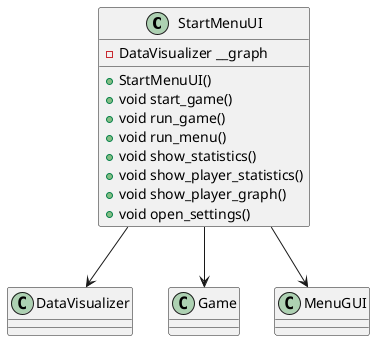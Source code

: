 @startuml

class StartMenuUI {
    - DataVisualizer __graph
    + StartMenuUI()
    + void start_game()
    + void run_game()
    + void run_menu()
    + void show_statistics()
    + void show_player_statistics()
    + void show_player_graph()
    + void open_settings()
}

StartMenuUI --> DataVisualizer
StartMenuUI --> Game
StartMenuUI --> MenuGUI

@enduml
